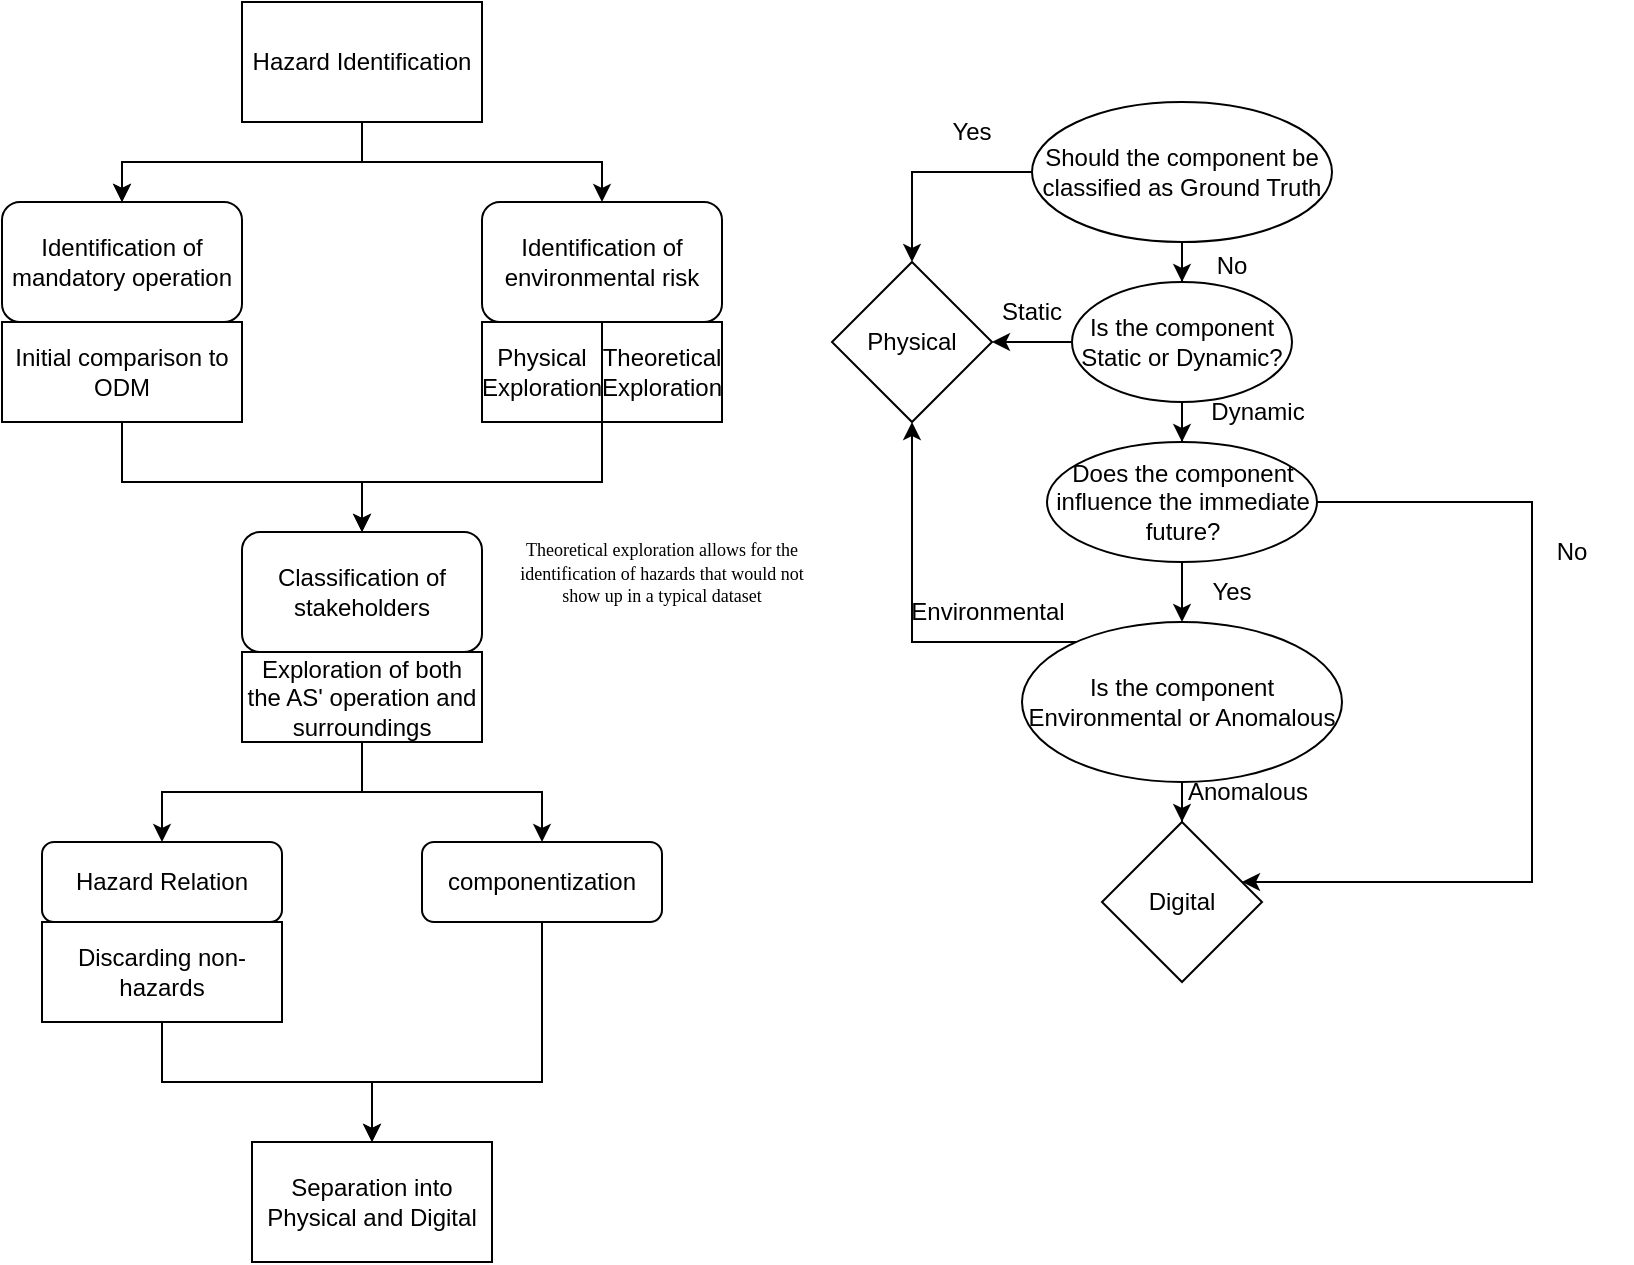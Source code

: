 <mxfile version="22.0.4" type="github">
  <diagram name="Page-1" id="gVV-lAtCTAZQ4N9Vdqxv">
    <mxGraphModel dx="3475" dy="1344" grid="1" gridSize="10" guides="1" tooltips="1" connect="1" arrows="1" fold="1" page="1" pageScale="1" pageWidth="850" pageHeight="1100" math="0" shadow="0">
      <root>
        <mxCell id="0" />
        <mxCell id="1" parent="0" />
        <mxCell id="OSJg8APtaKK_bbcxg1oc-6" value="" style="edgeStyle=orthogonalEdgeStyle;rounded=0;orthogonalLoop=1;jettySize=auto;html=1;" edge="1" parent="1" source="OSJg8APtaKK_bbcxg1oc-1" target="OSJg8APtaKK_bbcxg1oc-2">
          <mxGeometry relative="1" as="geometry" />
        </mxCell>
        <mxCell id="OSJg8APtaKK_bbcxg1oc-7" value="" style="edgeStyle=orthogonalEdgeStyle;rounded=0;orthogonalLoop=1;jettySize=auto;html=1;" edge="1" parent="1" source="OSJg8APtaKK_bbcxg1oc-1" target="OSJg8APtaKK_bbcxg1oc-2">
          <mxGeometry relative="1" as="geometry" />
        </mxCell>
        <mxCell id="OSJg8APtaKK_bbcxg1oc-9" value="" style="edgeStyle=orthogonalEdgeStyle;rounded=0;orthogonalLoop=1;jettySize=auto;html=1;" edge="1" parent="1" source="OSJg8APtaKK_bbcxg1oc-1" target="OSJg8APtaKK_bbcxg1oc-3">
          <mxGeometry relative="1" as="geometry">
            <Array as="points">
              <mxPoint x="190" y="200" />
              <mxPoint x="310" y="200" />
            </Array>
          </mxGeometry>
        </mxCell>
        <mxCell id="OSJg8APtaKK_bbcxg1oc-1" value="Hazard Identification" style="rounded=0;whiteSpace=wrap;html=1;" vertex="1" parent="1">
          <mxGeometry x="130" y="120" width="120" height="60" as="geometry" />
        </mxCell>
        <mxCell id="OSJg8APtaKK_bbcxg1oc-2" value="Identification of mandatory operation" style="rounded=1;whiteSpace=wrap;html=1;" vertex="1" parent="1">
          <mxGeometry x="10" y="220" width="120" height="60" as="geometry" />
        </mxCell>
        <mxCell id="OSJg8APtaKK_bbcxg1oc-24" style="edgeStyle=orthogonalEdgeStyle;rounded=0;orthogonalLoop=1;jettySize=auto;html=1;entryX=0.5;entryY=0;entryDx=0;entryDy=0;" edge="1" parent="1" source="OSJg8APtaKK_bbcxg1oc-3" target="OSJg8APtaKK_bbcxg1oc-4">
          <mxGeometry relative="1" as="geometry">
            <Array as="points">
              <mxPoint x="310" y="360" />
              <mxPoint x="190" y="360" />
            </Array>
          </mxGeometry>
        </mxCell>
        <mxCell id="OSJg8APtaKK_bbcxg1oc-3" value="Identification of environmental risk" style="rounded=1;whiteSpace=wrap;html=1;" vertex="1" parent="1">
          <mxGeometry x="250" y="220" width="120" height="60" as="geometry" />
        </mxCell>
        <mxCell id="OSJg8APtaKK_bbcxg1oc-4" value="Classification of stakeholders" style="rounded=1;whiteSpace=wrap;html=1;" vertex="1" parent="1">
          <mxGeometry x="130" y="385" width="120" height="60" as="geometry" />
        </mxCell>
        <mxCell id="OSJg8APtaKK_bbcxg1oc-5" value="Separation into Physical and Digital" style="rounded=0;whiteSpace=wrap;html=1;" vertex="1" parent="1">
          <mxGeometry x="135" y="690" width="120" height="60" as="geometry" />
        </mxCell>
        <mxCell id="OSJg8APtaKK_bbcxg1oc-10" value="Physical" style="rhombus;whiteSpace=wrap;html=1;rounded=0;" vertex="1" parent="1">
          <mxGeometry x="425" y="250" width="80" height="80" as="geometry" />
        </mxCell>
        <mxCell id="OSJg8APtaKK_bbcxg1oc-12" value="Digital" style="rhombus;whiteSpace=wrap;html=1;rounded=0;" vertex="1" parent="1">
          <mxGeometry x="560" y="530" width="80" height="80" as="geometry" />
        </mxCell>
        <mxCell id="OSJg8APtaKK_bbcxg1oc-22" value="" style="edgeStyle=orthogonalEdgeStyle;rounded=0;orthogonalLoop=1;jettySize=auto;html=1;" edge="1" parent="1" source="OSJg8APtaKK_bbcxg1oc-14" target="OSJg8APtaKK_bbcxg1oc-4">
          <mxGeometry relative="1" as="geometry">
            <Array as="points">
              <mxPoint x="70" y="360" />
              <mxPoint x="190" y="360" />
            </Array>
          </mxGeometry>
        </mxCell>
        <mxCell id="OSJg8APtaKK_bbcxg1oc-14" value="Initial comparison to ODM" style="shape=parallelogram;perimeter=parallelogramPerimeter;whiteSpace=wrap;html=1;fixedSize=1;size=0;" vertex="1" parent="1">
          <mxGeometry x="10" y="280" width="120" height="50" as="geometry" />
        </mxCell>
        <mxCell id="OSJg8APtaKK_bbcxg1oc-28" style="edgeStyle=orthogonalEdgeStyle;rounded=0;orthogonalLoop=1;jettySize=auto;html=1;entryX=0.5;entryY=0;entryDx=0;entryDy=0;" edge="1" parent="1" source="OSJg8APtaKK_bbcxg1oc-16" target="OSJg8APtaKK_bbcxg1oc-25">
          <mxGeometry relative="1" as="geometry" />
        </mxCell>
        <mxCell id="OSJg8APtaKK_bbcxg1oc-29" style="edgeStyle=orthogonalEdgeStyle;rounded=0;orthogonalLoop=1;jettySize=auto;html=1;" edge="1" parent="1" source="OSJg8APtaKK_bbcxg1oc-16" target="OSJg8APtaKK_bbcxg1oc-27">
          <mxGeometry relative="1" as="geometry" />
        </mxCell>
        <mxCell id="OSJg8APtaKK_bbcxg1oc-16" value="Exploration of both the AS&#39; operation and surroundings" style="shape=parallelogram;perimeter=parallelogramPerimeter;whiteSpace=wrap;html=1;fixedSize=1;size=0;" vertex="1" parent="1">
          <mxGeometry x="130" y="445" width="120" height="45" as="geometry" />
        </mxCell>
        <mxCell id="OSJg8APtaKK_bbcxg1oc-19" value="Physical Exploration" style="rounded=0;whiteSpace=wrap;html=1;" vertex="1" parent="1">
          <mxGeometry x="250" y="280" width="60" height="50" as="geometry" />
        </mxCell>
        <mxCell id="OSJg8APtaKK_bbcxg1oc-20" value="Theoretical Exploration" style="rounded=0;whiteSpace=wrap;html=1;" vertex="1" parent="1">
          <mxGeometry x="310" y="280" width="60" height="50" as="geometry" />
        </mxCell>
        <mxCell id="OSJg8APtaKK_bbcxg1oc-25" value="Hazard Relation" style="rounded=1;whiteSpace=wrap;html=1;" vertex="1" parent="1">
          <mxGeometry x="30" y="540" width="120" height="40" as="geometry" />
        </mxCell>
        <mxCell id="OSJg8APtaKK_bbcxg1oc-56" style="edgeStyle=orthogonalEdgeStyle;rounded=0;orthogonalLoop=1;jettySize=auto;html=1;entryX=0.5;entryY=0;entryDx=0;entryDy=0;" edge="1" parent="1" source="OSJg8APtaKK_bbcxg1oc-27" target="OSJg8APtaKK_bbcxg1oc-5">
          <mxGeometry relative="1" as="geometry">
            <Array as="points">
              <mxPoint x="280" y="660" />
              <mxPoint x="195" y="660" />
            </Array>
          </mxGeometry>
        </mxCell>
        <mxCell id="OSJg8APtaKK_bbcxg1oc-27" value="componentization" style="rounded=1;whiteSpace=wrap;html=1;" vertex="1" parent="1">
          <mxGeometry x="220" y="540" width="120" height="40" as="geometry" />
        </mxCell>
        <mxCell id="OSJg8APtaKK_bbcxg1oc-31" value="&lt;p style=&quot;line-height: 90%;&quot;&gt;&lt;font face=&quot;Verdana&quot; style=&quot;font-size: 9px;&quot;&gt;Theoretical exploration allows for the identification of hazards that would not show up in a typical dataset&lt;/font&gt;&lt;/p&gt;" style="text;html=1;strokeColor=none;fillColor=none;align=center;verticalAlign=middle;whiteSpace=wrap;rounded=0;" vertex="1" parent="1">
          <mxGeometry x="265" y="385" width="150" height="40" as="geometry" />
        </mxCell>
        <mxCell id="OSJg8APtaKK_bbcxg1oc-55" style="edgeStyle=orthogonalEdgeStyle;rounded=0;orthogonalLoop=1;jettySize=auto;html=1;" edge="1" parent="1" source="OSJg8APtaKK_bbcxg1oc-34" target="OSJg8APtaKK_bbcxg1oc-5">
          <mxGeometry relative="1" as="geometry" />
        </mxCell>
        <mxCell id="OSJg8APtaKK_bbcxg1oc-34" value="Discarding non-hazards" style="shape=parallelogram;perimeter=parallelogramPerimeter;whiteSpace=wrap;html=1;fixedSize=1;size=0;" vertex="1" parent="1">
          <mxGeometry x="30" y="580" width="120" height="50" as="geometry" />
        </mxCell>
        <mxCell id="OSJg8APtaKK_bbcxg1oc-37" style="edgeStyle=orthogonalEdgeStyle;rounded=0;orthogonalLoop=1;jettySize=auto;html=1;entryX=0.5;entryY=0;entryDx=0;entryDy=0;" edge="1" parent="1" source="OSJg8APtaKK_bbcxg1oc-35" target="OSJg8APtaKK_bbcxg1oc-10">
          <mxGeometry relative="1" as="geometry" />
        </mxCell>
        <mxCell id="OSJg8APtaKK_bbcxg1oc-40" value="" style="edgeStyle=orthogonalEdgeStyle;rounded=0;orthogonalLoop=1;jettySize=auto;html=1;" edge="1" parent="1" source="OSJg8APtaKK_bbcxg1oc-35" target="OSJg8APtaKK_bbcxg1oc-39">
          <mxGeometry relative="1" as="geometry" />
        </mxCell>
        <mxCell id="OSJg8APtaKK_bbcxg1oc-35" value="Should the component be classified as Ground Truth" style="ellipse;whiteSpace=wrap;html=1;" vertex="1" parent="1">
          <mxGeometry x="525" y="170" width="150" height="70" as="geometry" />
        </mxCell>
        <mxCell id="OSJg8APtaKK_bbcxg1oc-38" value="Yes" style="text;html=1;strokeColor=none;fillColor=none;align=center;verticalAlign=middle;whiteSpace=wrap;rounded=0;" vertex="1" parent="1">
          <mxGeometry x="465" y="170" width="60" height="30" as="geometry" />
        </mxCell>
        <mxCell id="OSJg8APtaKK_bbcxg1oc-41" value="" style="edgeStyle=orthogonalEdgeStyle;rounded=0;orthogonalLoop=1;jettySize=auto;html=1;" edge="1" parent="1" source="OSJg8APtaKK_bbcxg1oc-39" target="OSJg8APtaKK_bbcxg1oc-10">
          <mxGeometry relative="1" as="geometry" />
        </mxCell>
        <mxCell id="OSJg8APtaKK_bbcxg1oc-45" value="" style="edgeStyle=orthogonalEdgeStyle;rounded=0;orthogonalLoop=1;jettySize=auto;html=1;" edge="1" parent="1" source="OSJg8APtaKK_bbcxg1oc-39" target="OSJg8APtaKK_bbcxg1oc-44">
          <mxGeometry relative="1" as="geometry" />
        </mxCell>
        <mxCell id="OSJg8APtaKK_bbcxg1oc-39" value="Is the component Static or Dynamic?" style="ellipse;whiteSpace=wrap;html=1;" vertex="1" parent="1">
          <mxGeometry x="545" y="260" width="110" height="60" as="geometry" />
        </mxCell>
        <mxCell id="OSJg8APtaKK_bbcxg1oc-42" value="Static" style="text;html=1;strokeColor=none;fillColor=none;align=center;verticalAlign=middle;whiteSpace=wrap;rounded=0;" vertex="1" parent="1">
          <mxGeometry x="495" y="260" width="60" height="30" as="geometry" />
        </mxCell>
        <mxCell id="OSJg8APtaKK_bbcxg1oc-43" value="No" style="text;html=1;strokeColor=none;fillColor=none;align=center;verticalAlign=middle;whiteSpace=wrap;rounded=0;" vertex="1" parent="1">
          <mxGeometry x="595" y="237" width="60" height="30" as="geometry" />
        </mxCell>
        <mxCell id="OSJg8APtaKK_bbcxg1oc-46" value="" style="edgeStyle=orthogonalEdgeStyle;rounded=0;orthogonalLoop=1;jettySize=auto;html=1;" edge="1" parent="1" source="OSJg8APtaKK_bbcxg1oc-44" target="OSJg8APtaKK_bbcxg1oc-12">
          <mxGeometry relative="1" as="geometry">
            <Array as="points">
              <mxPoint x="775" y="370" />
              <mxPoint x="775" y="560" />
            </Array>
          </mxGeometry>
        </mxCell>
        <mxCell id="OSJg8APtaKK_bbcxg1oc-49" value="" style="edgeStyle=orthogonalEdgeStyle;rounded=0;orthogonalLoop=1;jettySize=auto;html=1;" edge="1" parent="1" source="OSJg8APtaKK_bbcxg1oc-44" target="OSJg8APtaKK_bbcxg1oc-48">
          <mxGeometry relative="1" as="geometry" />
        </mxCell>
        <mxCell id="OSJg8APtaKK_bbcxg1oc-44" value="Does the component influence the immediate future?" style="ellipse;whiteSpace=wrap;html=1;" vertex="1" parent="1">
          <mxGeometry x="532.5" y="340" width="135" height="60" as="geometry" />
        </mxCell>
        <mxCell id="OSJg8APtaKK_bbcxg1oc-47" value="No" style="text;html=1;strokeColor=none;fillColor=none;align=center;verticalAlign=middle;whiteSpace=wrap;rounded=0;" vertex="1" parent="1">
          <mxGeometry x="765" y="380" width="60" height="30" as="geometry" />
        </mxCell>
        <mxCell id="OSJg8APtaKK_bbcxg1oc-50" value="" style="edgeStyle=orthogonalEdgeStyle;rounded=0;orthogonalLoop=1;jettySize=auto;html=1;" edge="1" parent="1" source="OSJg8APtaKK_bbcxg1oc-48" target="OSJg8APtaKK_bbcxg1oc-12">
          <mxGeometry relative="1" as="geometry" />
        </mxCell>
        <mxCell id="OSJg8APtaKK_bbcxg1oc-51" style="edgeStyle=orthogonalEdgeStyle;rounded=0;orthogonalLoop=1;jettySize=auto;html=1;entryX=0.5;entryY=1;entryDx=0;entryDy=0;" edge="1" parent="1" source="OSJg8APtaKK_bbcxg1oc-48" target="OSJg8APtaKK_bbcxg1oc-10">
          <mxGeometry relative="1" as="geometry">
            <Array as="points">
              <mxPoint x="465" y="440" />
            </Array>
          </mxGeometry>
        </mxCell>
        <mxCell id="OSJg8APtaKK_bbcxg1oc-48" value="Is the component Environmental or Anomalous" style="ellipse;whiteSpace=wrap;html=1;" vertex="1" parent="1">
          <mxGeometry x="520" y="430" width="160" height="80" as="geometry" />
        </mxCell>
        <mxCell id="OSJg8APtaKK_bbcxg1oc-52" value="Environmental" style="text;html=1;strokeColor=none;fillColor=none;align=center;verticalAlign=middle;whiteSpace=wrap;rounded=0;" vertex="1" parent="1">
          <mxGeometry x="472.5" y="410" width="60" height="30" as="geometry" />
        </mxCell>
        <mxCell id="OSJg8APtaKK_bbcxg1oc-53" value="Anomalous" style="text;html=1;strokeColor=none;fillColor=none;align=center;verticalAlign=middle;whiteSpace=wrap;rounded=0;" vertex="1" parent="1">
          <mxGeometry x="603" y="500" width="60" height="30" as="geometry" />
        </mxCell>
        <mxCell id="OSJg8APtaKK_bbcxg1oc-54" value="Yes" style="text;html=1;strokeColor=none;fillColor=none;align=center;verticalAlign=middle;whiteSpace=wrap;rounded=0;" vertex="1" parent="1">
          <mxGeometry x="595" y="400" width="60" height="30" as="geometry" />
        </mxCell>
        <mxCell id="OSJg8APtaKK_bbcxg1oc-57" value="Dynamic" style="text;html=1;strokeColor=none;fillColor=none;align=center;verticalAlign=middle;whiteSpace=wrap;rounded=0;" vertex="1" parent="1">
          <mxGeometry x="607.5" y="310" width="60" height="30" as="geometry" />
        </mxCell>
      </root>
    </mxGraphModel>
  </diagram>
</mxfile>
